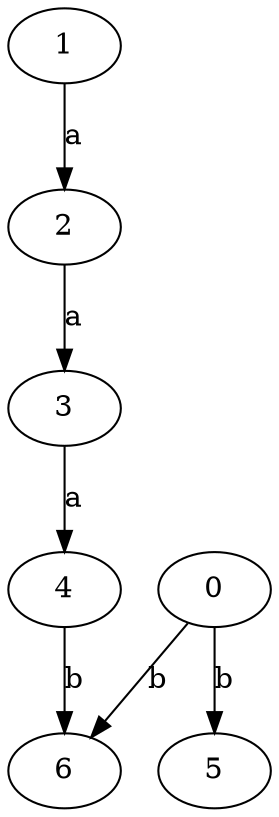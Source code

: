 strict digraph  {
1;
2;
3;
4;
0;
5;
6;
1 -> 2  [label=a];
2 -> 3  [label=a];
3 -> 4  [label=a];
4 -> 6  [label=b];
0 -> 5  [label=b];
0 -> 6  [label=b];
}
